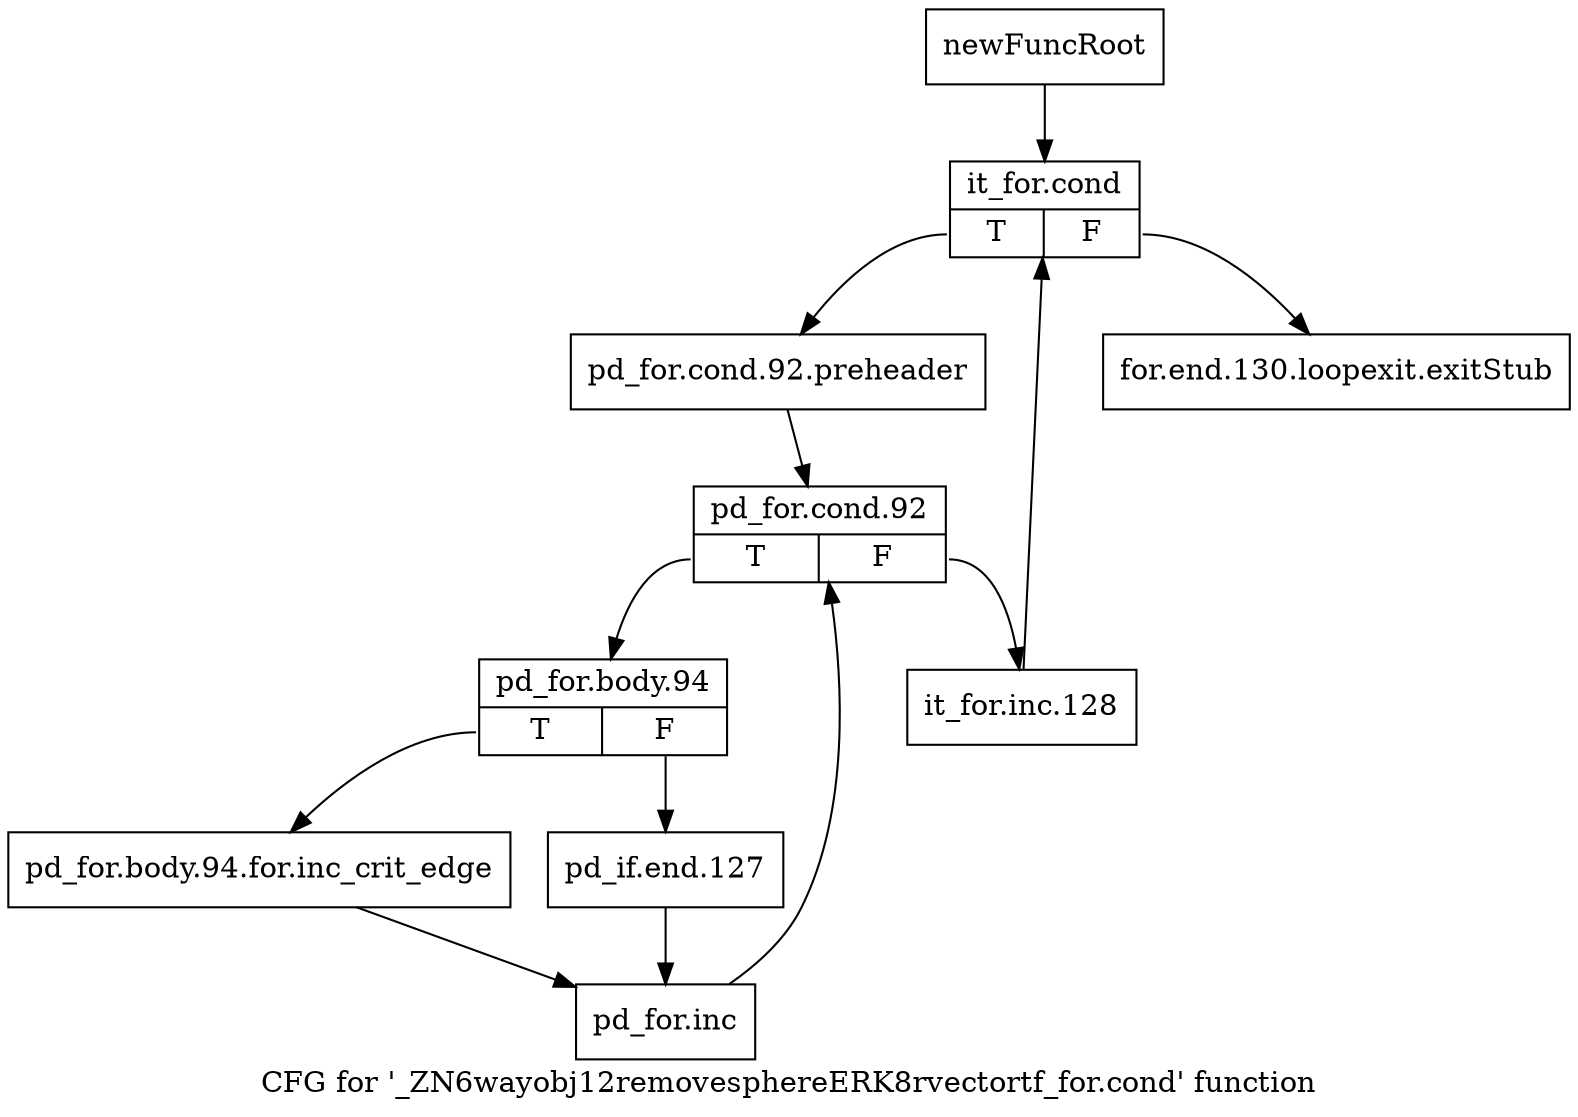 digraph "CFG for '_ZN6wayobj12removesphereERK8rvectortf_for.cond' function" {
	label="CFG for '_ZN6wayobj12removesphereERK8rvectortf_for.cond' function";

	Node0x247b3d0 [shape=record,label="{newFuncRoot}"];
	Node0x247b3d0 -> Node0x247b470;
	Node0x247b420 [shape=record,label="{for.end.130.loopexit.exitStub}"];
	Node0x247b470 [shape=record,label="{it_for.cond|{<s0>T|<s1>F}}"];
	Node0x247b470:s0 -> Node0x247b4c0;
	Node0x247b470:s1 -> Node0x247b420;
	Node0x247b4c0 [shape=record,label="{pd_for.cond.92.preheader}"];
	Node0x247b4c0 -> Node0x247b510;
	Node0x247b510 [shape=record,label="{pd_for.cond.92|{<s0>T|<s1>F}}"];
	Node0x247b510:s0 -> Node0x247b5b0;
	Node0x247b510:s1 -> Node0x247b560;
	Node0x247b560 [shape=record,label="{it_for.inc.128}"];
	Node0x247b560 -> Node0x247b470;
	Node0x247b5b0 [shape=record,label="{pd_for.body.94|{<s0>T|<s1>F}}"];
	Node0x247b5b0:s0 -> Node0x247b650;
	Node0x247b5b0:s1 -> Node0x247b600;
	Node0x247b600 [shape=record,label="{pd_if.end.127}"];
	Node0x247b600 -> Node0x247b6a0;
	Node0x247b650 [shape=record,label="{pd_for.body.94.for.inc_crit_edge}"];
	Node0x247b650 -> Node0x247b6a0;
	Node0x247b6a0 [shape=record,label="{pd_for.inc}"];
	Node0x247b6a0 -> Node0x247b510;
}
